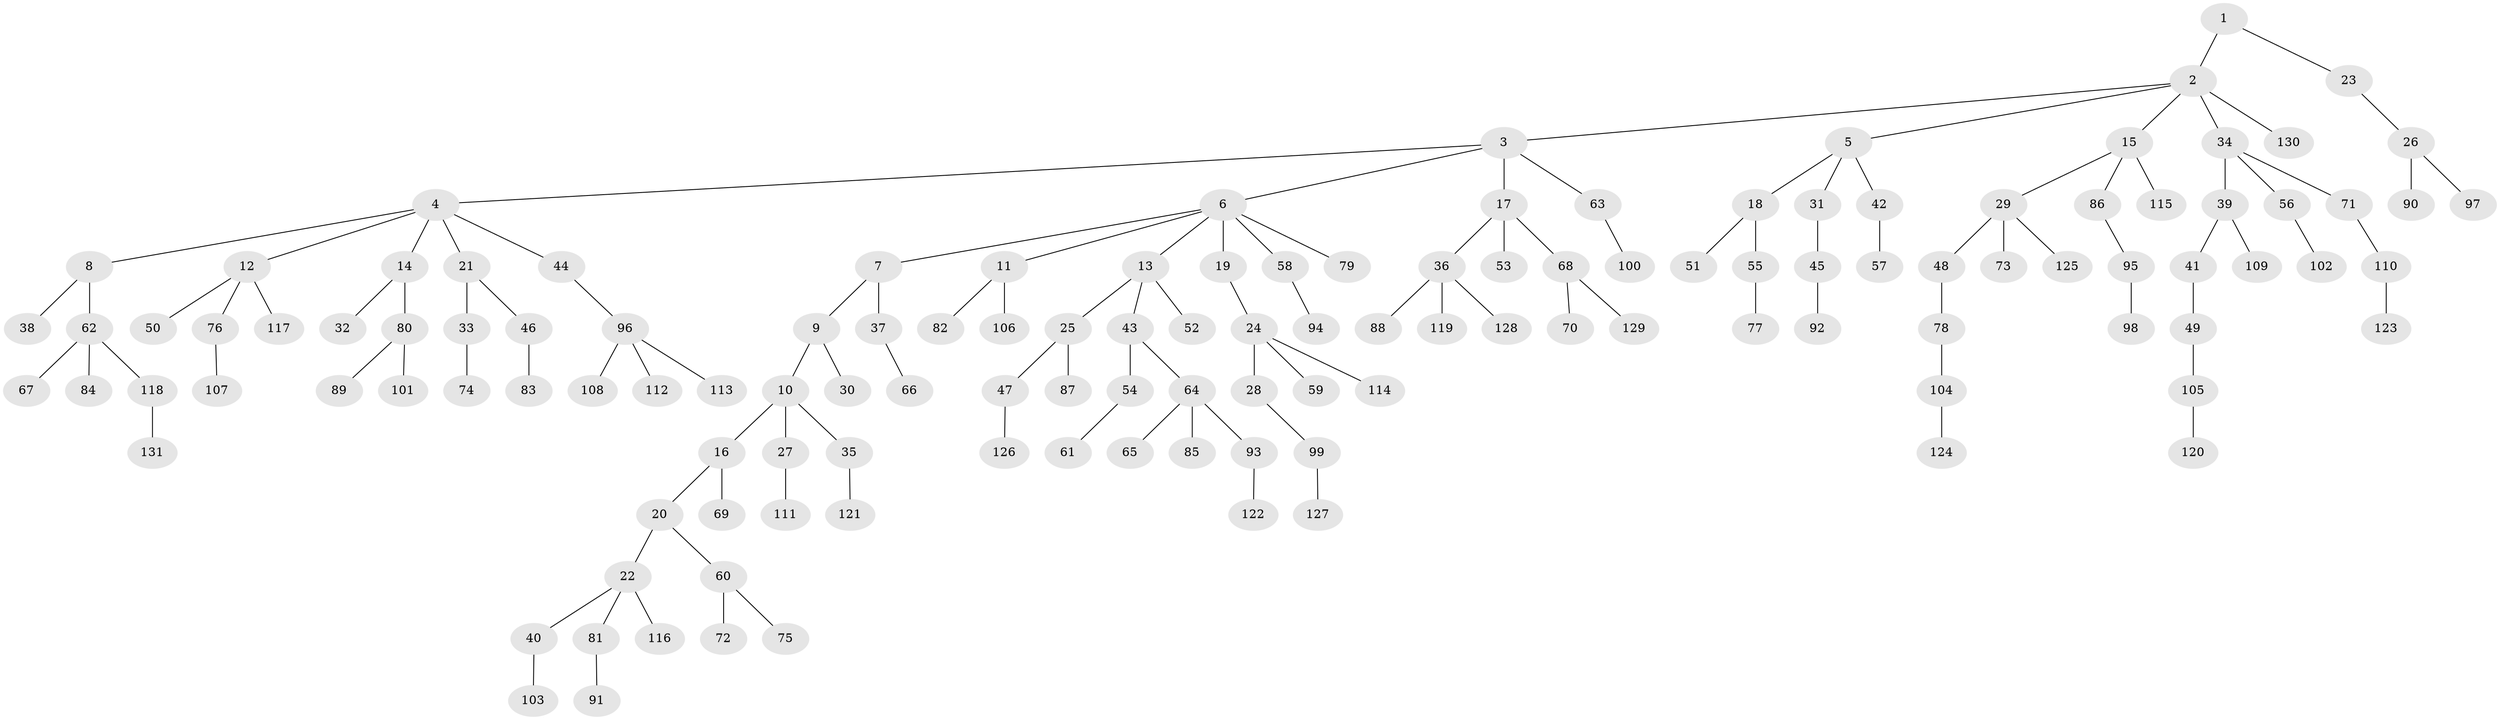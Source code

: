 // Generated by graph-tools (version 1.1) at 2025/02/03/09/25 03:02:27]
// undirected, 131 vertices, 130 edges
graph export_dot {
graph [start="1"]
  node [color=gray90,style=filled];
  1;
  2;
  3;
  4;
  5;
  6;
  7;
  8;
  9;
  10;
  11;
  12;
  13;
  14;
  15;
  16;
  17;
  18;
  19;
  20;
  21;
  22;
  23;
  24;
  25;
  26;
  27;
  28;
  29;
  30;
  31;
  32;
  33;
  34;
  35;
  36;
  37;
  38;
  39;
  40;
  41;
  42;
  43;
  44;
  45;
  46;
  47;
  48;
  49;
  50;
  51;
  52;
  53;
  54;
  55;
  56;
  57;
  58;
  59;
  60;
  61;
  62;
  63;
  64;
  65;
  66;
  67;
  68;
  69;
  70;
  71;
  72;
  73;
  74;
  75;
  76;
  77;
  78;
  79;
  80;
  81;
  82;
  83;
  84;
  85;
  86;
  87;
  88;
  89;
  90;
  91;
  92;
  93;
  94;
  95;
  96;
  97;
  98;
  99;
  100;
  101;
  102;
  103;
  104;
  105;
  106;
  107;
  108;
  109;
  110;
  111;
  112;
  113;
  114;
  115;
  116;
  117;
  118;
  119;
  120;
  121;
  122;
  123;
  124;
  125;
  126;
  127;
  128;
  129;
  130;
  131;
  1 -- 2;
  1 -- 23;
  2 -- 3;
  2 -- 5;
  2 -- 15;
  2 -- 34;
  2 -- 130;
  3 -- 4;
  3 -- 6;
  3 -- 17;
  3 -- 63;
  4 -- 8;
  4 -- 12;
  4 -- 14;
  4 -- 21;
  4 -- 44;
  5 -- 18;
  5 -- 31;
  5 -- 42;
  6 -- 7;
  6 -- 11;
  6 -- 13;
  6 -- 19;
  6 -- 58;
  6 -- 79;
  7 -- 9;
  7 -- 37;
  8 -- 38;
  8 -- 62;
  9 -- 10;
  9 -- 30;
  10 -- 16;
  10 -- 27;
  10 -- 35;
  11 -- 82;
  11 -- 106;
  12 -- 50;
  12 -- 76;
  12 -- 117;
  13 -- 25;
  13 -- 43;
  13 -- 52;
  14 -- 32;
  14 -- 80;
  15 -- 29;
  15 -- 86;
  15 -- 115;
  16 -- 20;
  16 -- 69;
  17 -- 36;
  17 -- 53;
  17 -- 68;
  18 -- 51;
  18 -- 55;
  19 -- 24;
  20 -- 22;
  20 -- 60;
  21 -- 33;
  21 -- 46;
  22 -- 40;
  22 -- 81;
  22 -- 116;
  23 -- 26;
  24 -- 28;
  24 -- 59;
  24 -- 114;
  25 -- 47;
  25 -- 87;
  26 -- 90;
  26 -- 97;
  27 -- 111;
  28 -- 99;
  29 -- 48;
  29 -- 73;
  29 -- 125;
  31 -- 45;
  33 -- 74;
  34 -- 39;
  34 -- 56;
  34 -- 71;
  35 -- 121;
  36 -- 88;
  36 -- 119;
  36 -- 128;
  37 -- 66;
  39 -- 41;
  39 -- 109;
  40 -- 103;
  41 -- 49;
  42 -- 57;
  43 -- 54;
  43 -- 64;
  44 -- 96;
  45 -- 92;
  46 -- 83;
  47 -- 126;
  48 -- 78;
  49 -- 105;
  54 -- 61;
  55 -- 77;
  56 -- 102;
  58 -- 94;
  60 -- 72;
  60 -- 75;
  62 -- 67;
  62 -- 84;
  62 -- 118;
  63 -- 100;
  64 -- 65;
  64 -- 85;
  64 -- 93;
  68 -- 70;
  68 -- 129;
  71 -- 110;
  76 -- 107;
  78 -- 104;
  80 -- 89;
  80 -- 101;
  81 -- 91;
  86 -- 95;
  93 -- 122;
  95 -- 98;
  96 -- 108;
  96 -- 112;
  96 -- 113;
  99 -- 127;
  104 -- 124;
  105 -- 120;
  110 -- 123;
  118 -- 131;
}
